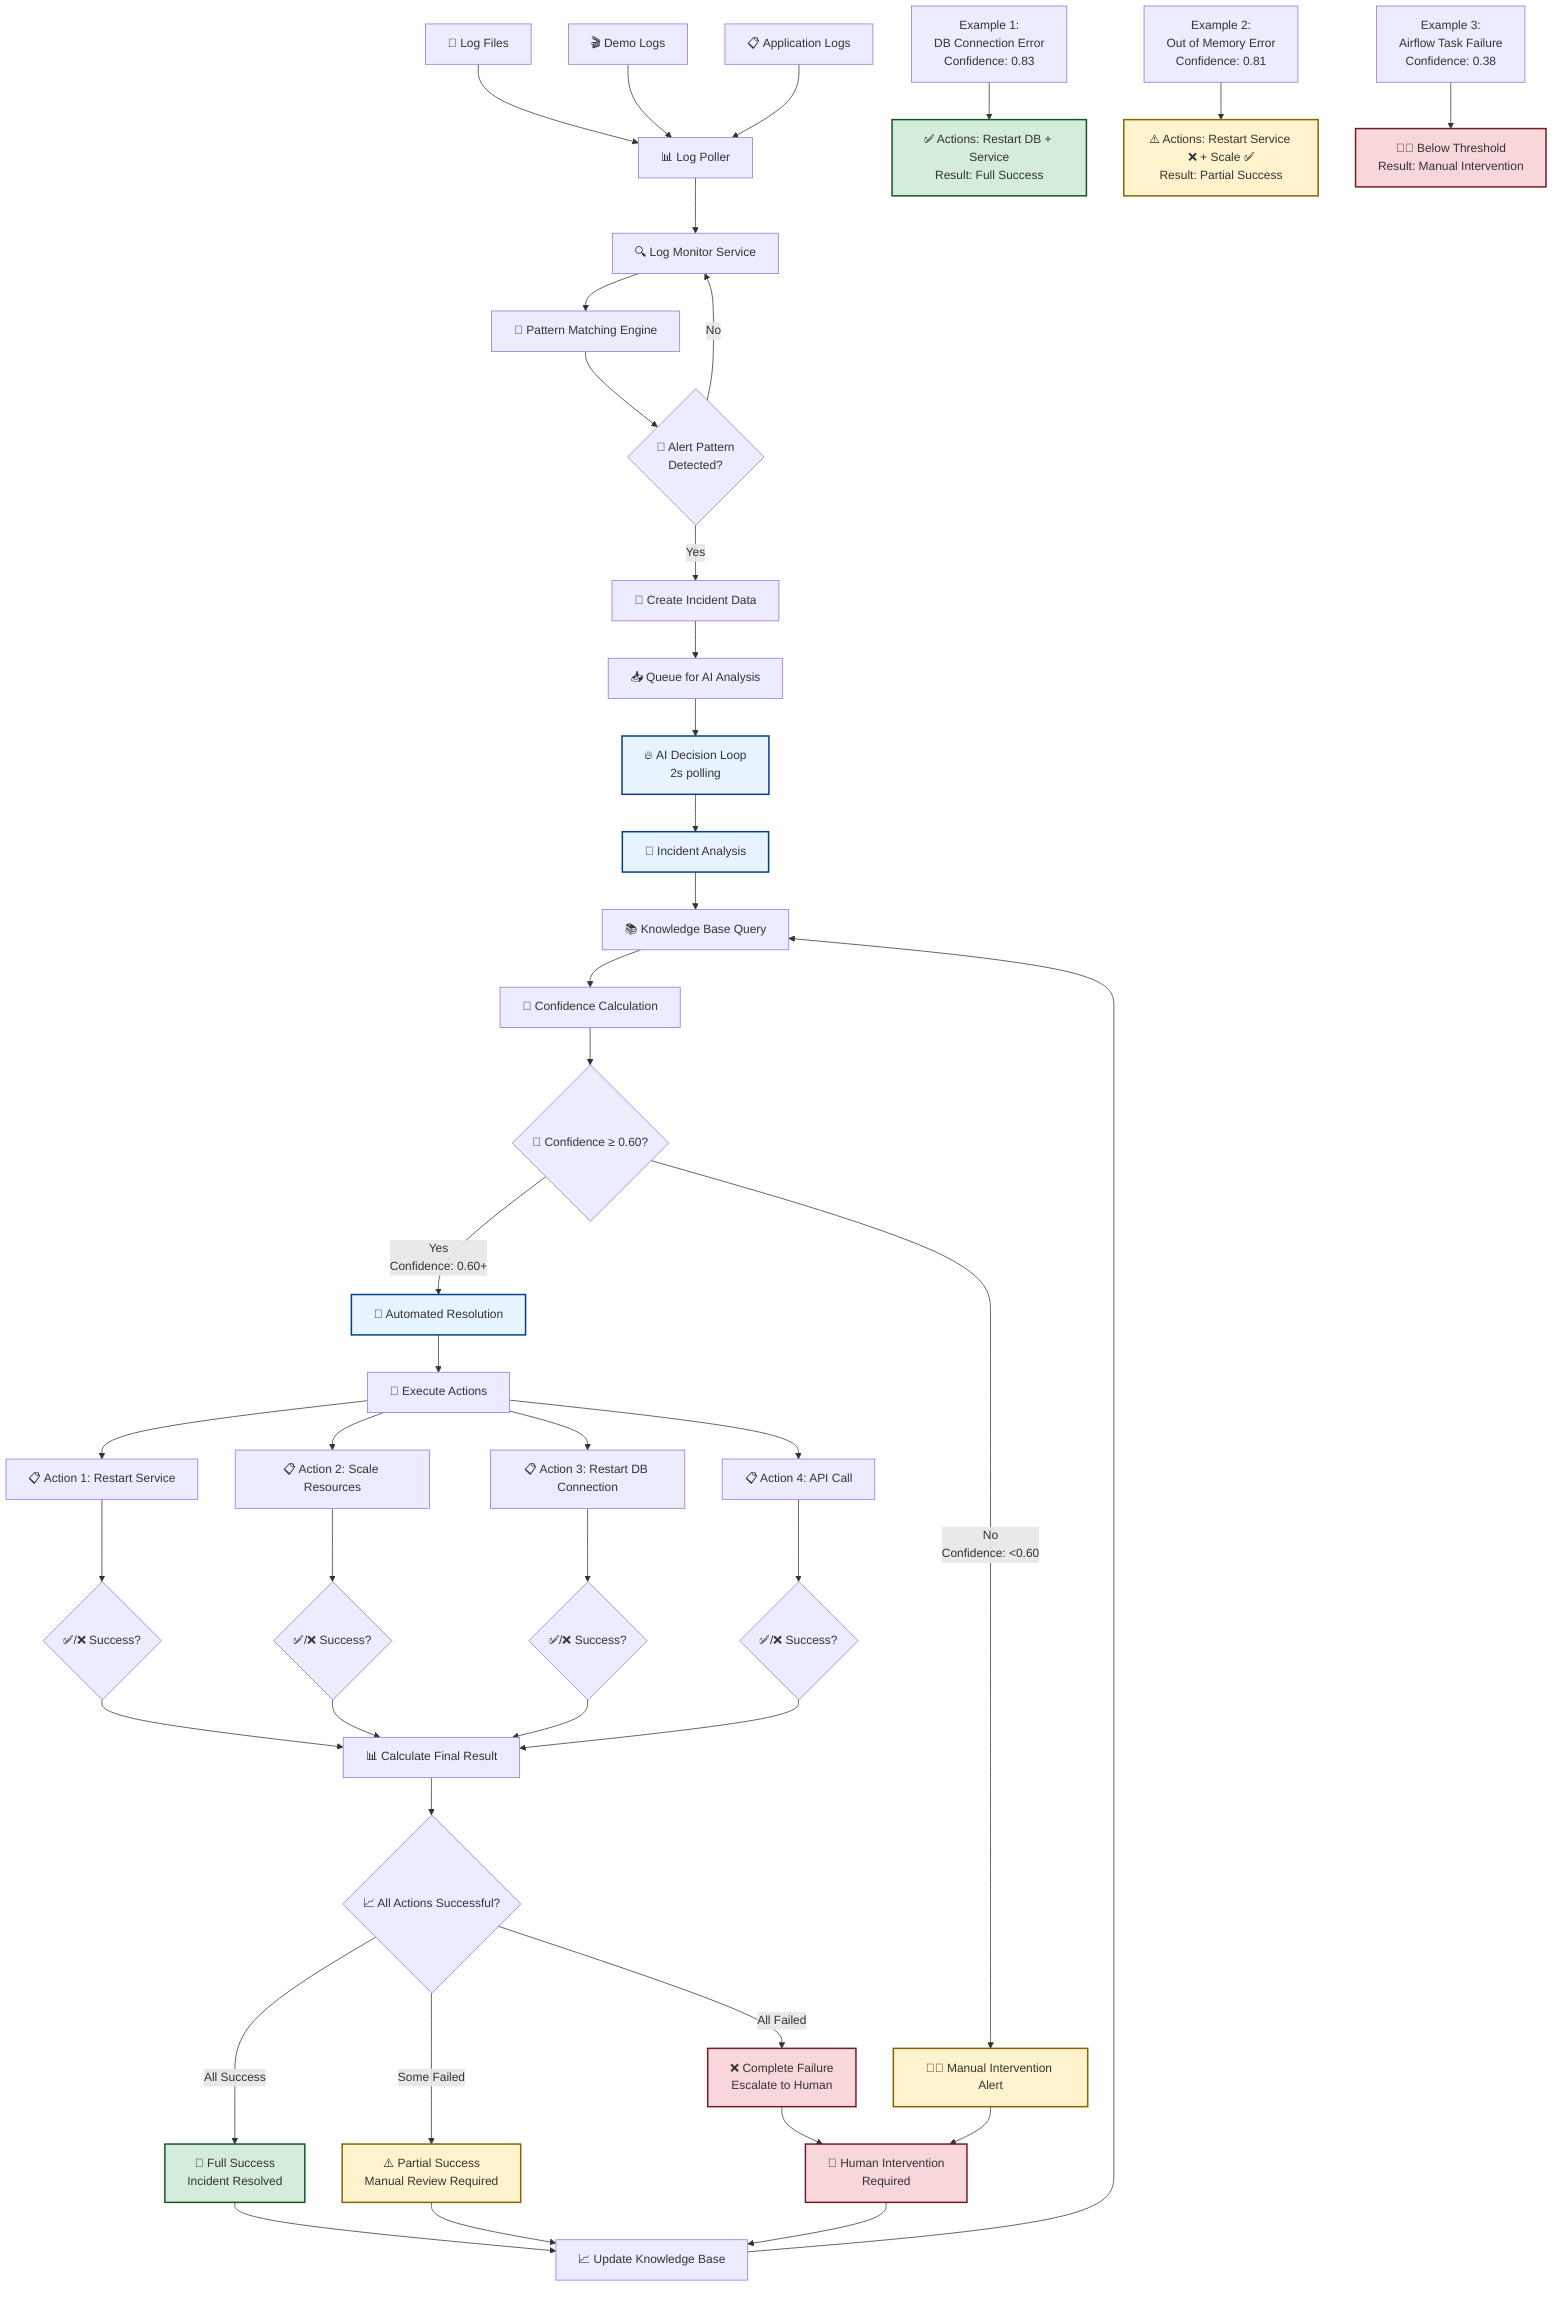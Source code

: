 flowchart TD
    %% External Sources
    A1[📁 Log Files] --> B1[📊 Log Poller]
    A2[🎬 Demo Logs] --> B1
    A3[📋 Application Logs] --> B1
    
    %% Log Monitoring
    B1 --> C1[🔍 Log Monitor Service]
    C1 --> C2[🎯 Pattern Matching Engine]
    C2 --> C3{🚨 Alert Pattern<br/>Detected?}
    
    %% Pattern Examples
    C3 -->|Yes| D1[📝 Create Incident Data]
    C3 -->|No| C1
    
    %% AI Decision Engine
    D1 --> E1[📥 Queue for AI Analysis]
    E1 --> E2[🔥 AI Decision Loop<br/>2s polling]
    E2 --> E3[🔬 Incident Analysis]
    E3 --> E4[📚 Knowledge Base Query]
    E4 --> E5[🧮 Confidence Calculation]
    E5 --> E6{🎯 Confidence ≥ 0.60?}
    
    %% Automation Decision
    E6 -->|Yes<br/>Confidence: 0.60+| F1[🤖 Automated Resolution]
    E6 -->|No<br/>Confidence: <0.60| G1[👨‍💻 Manual Intervention Alert]
    
    %% Action Execution
    F1 --> F2[🔧 Execute Actions]
    F2 --> F3[📋 Action 1: Restart Service]
    F2 --> F4[📋 Action 2: Scale Resources]
    F2 --> F5[📋 Action 3: Restart DB Connection]
    F2 --> F6[📋 Action 4: API Call]
    
    %% Action Results
    F3 --> H1{✅/❌ Success?}
    F4 --> H2{✅/❌ Success?}
    F5 --> H3{✅/❌ Success?}
    F6 --> H4{✅/❌ Success?}
    
    %% Result Aggregation
    H1 --> I1[📊 Calculate Final Result]
    H2 --> I1
    H3 --> I1
    H4 --> I1
    
    %% Final Outcomes
    I1 --> J1{📈 All Actions Successful?}
    J1 -->|All Success| K1[🎉 Full Success<br/>Incident Resolved]
    J1 -->|Some Failed| K2[⚠️ Partial Success<br/>Manual Review Required]
    J1 -->|All Failed| K3[❌ Complete Failure<br/>Escalate to Human]
    
    %% Manual Path
    G1 --> K4[🚨 Human Intervention<br/>Required]
    K3 --> K4
    
    %% Feedback Loop
    K1 --> L1[📈 Update Knowledge Base]
    K2 --> L1
    K4 --> L1
    L1 --> E4
    
    %% Real Examples
    M1[Example 1:<br/>DB Connection Error<br/>Confidence: 0.83] --> M2[✅ Actions: Restart DB + Service<br/>Result: Full Success]
    
    N1[Example 2:<br/>Out of Memory Error<br/>Confidence: 0.81] --> N2[⚠️ Actions: Restart Service ❌ + Scale ✅<br/>Result: Partial Success]
    
    O1[Example 3:<br/>Airflow Task Failure<br/>Confidence: 0.38] --> O2[👨‍💻 Below Threshold<br/>Result: Manual Intervention]
    
    %% Styling
    classDef success fill:#d4edda,stroke:#155724,stroke-width:2px
    classDef warning fill:#fff3cd,stroke:#856404,stroke-width:2px
    classDef danger fill:#f8d7da,stroke:#721c24,stroke-width:2px
    classDef info fill:#d1ecf1,stroke:#0c5460,stroke-width:2px
    classDef automation fill:#e7f3ff,stroke:#004085,stroke-width:2px
    
    class K1 success
    class K2,G1 warning
    class K3,K4 danger
    class E2,E3,F1 automation
    class M2 success
    class N2 warning
    class O2 danger
